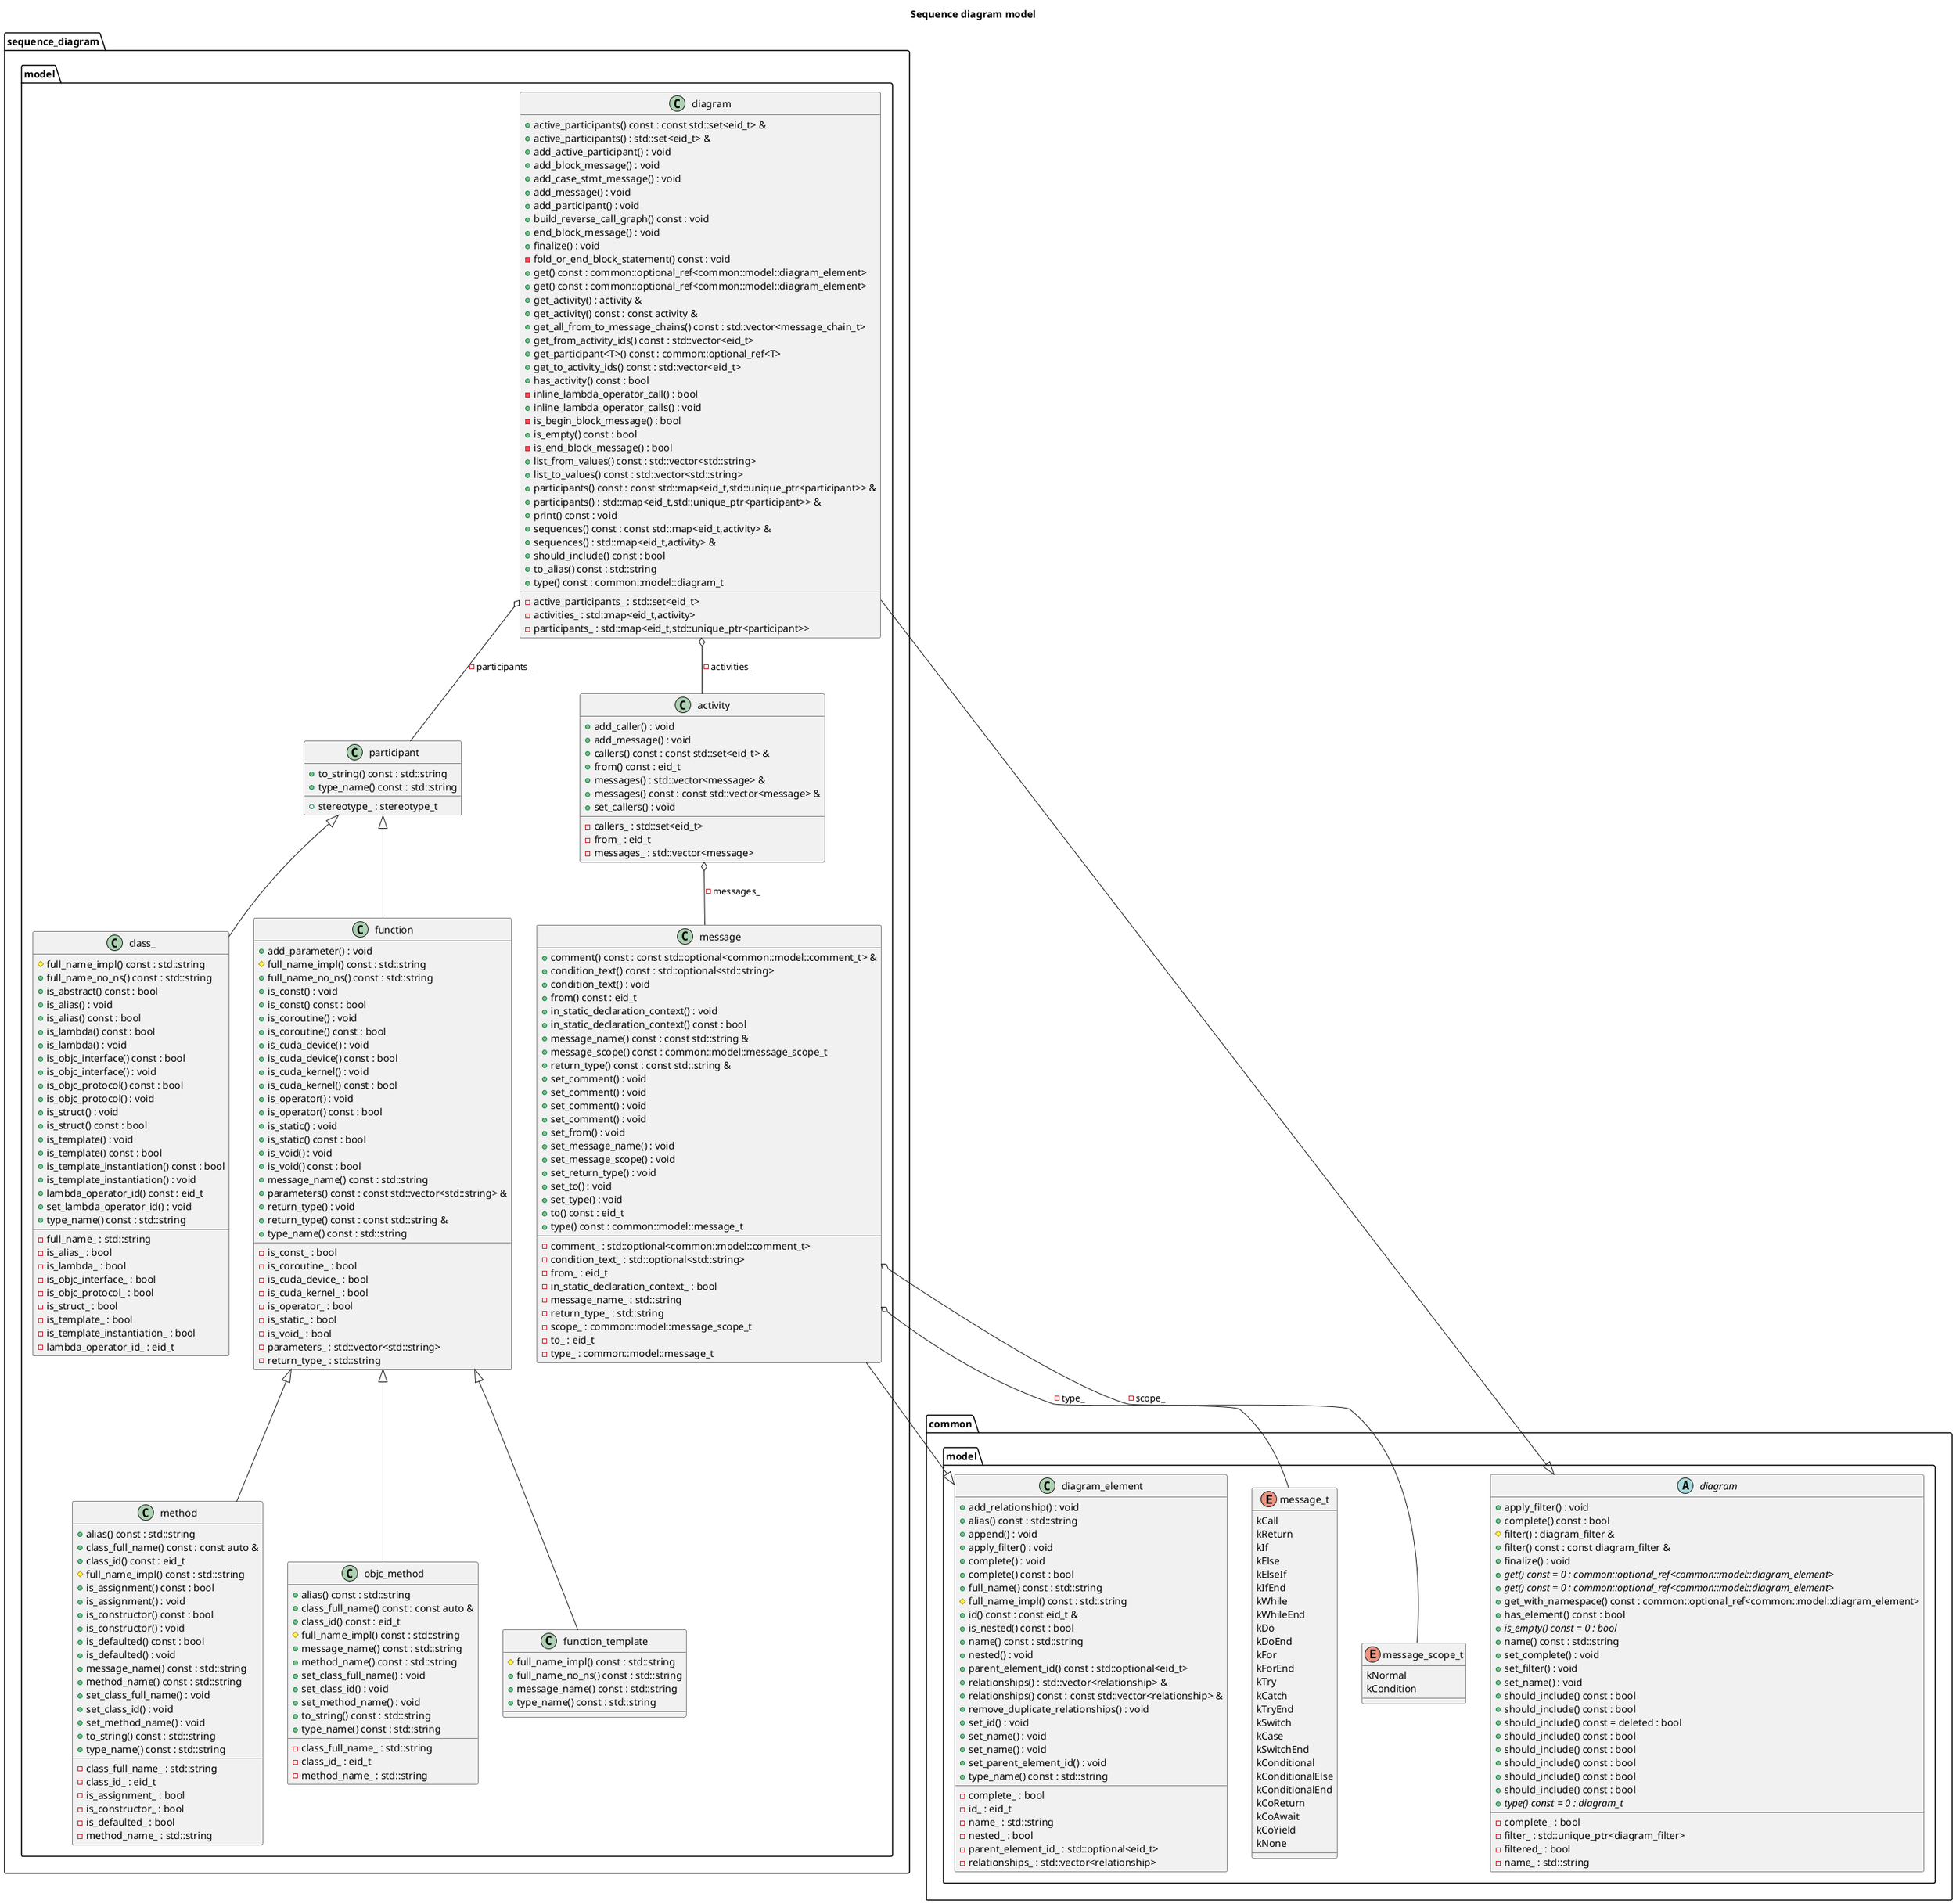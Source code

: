 @startuml
title Sequence diagram model
package [common] as C_0002532840279361781187 {
package [model] as C_0000669774451444102653 {
enum "message_t" as C_0012990663881099729824
enum C_0012990663881099729824 [[enumclanguml_1_1common_1_1model_1_1message__t.html{message_t}]] {
kCall
kReturn
kIf
kElse
kElseIf
kIfEnd
kWhile
kWhileEnd
kDo
kDoEnd
kFor
kForEnd
kTry
kCatch
kTryEnd
kSwitch
kCase
kSwitchEnd
kConditional
kConditionalElse
kConditionalEnd
kCoReturn
kCoAwait
kCoYield
kNone
}
enum "message_scope_t" as C_0001622873702655788086
enum C_0001622873702655788086 [[enumclanguml_1_1common_1_1model_1_1message__scope__t.html{message_scope_t}]] {
kNormal
kCondition
}
class "diagram_element" as C_0008588005715032923314
class C_0008588005715032923314 [[classclanguml_1_1common_1_1model_1_1diagram__element.html{Base class for standalone diagram elements.}]] {
+add_relationship() : void [[[{add_relationship}]]]
+alias() const : std::string [[[{Return elements' diagram alias.}]]]
+append() : void [[[{append}]]]
+apply_filter() : void [[[{apply_filter}]]]
+complete() : void [[[{complete}]]]
+complete() const : bool [[[{complete}]]]
+full_name() const : std::string [[[{Return the elements fully qualified name.}]]]
#full_name_impl() const : std::string [[[{full_name_impl}]]]
+id() const : const eid_t & [[[{Returns diagram element id.}]]]
+is_nested() const : bool [[[{is_nested}]]]
+name() const : std::string [[[{name}]]]
+nested() : void [[[{nested}]]]
+parent_element_id() const : std::optional<eid_t> [[[{parent_element_id}]]]
+relationships() : std::vector<relationship> & [[[{relationships}]]]
+relationships() const : const std::vector<relationship> & [[[{relationships}]]]
+remove_duplicate_relationships() : void [[[{remove_duplicate_relationships}]]]
+set_id() : void [[[{set_id}]]]
+set_name() : void [[[{set_name}]]]
+set_name() : void [[[{set_name}]]]
+set_parent_element_id() : void [[[{set_parent_element_id}]]]
+type_name() const : std::string [[[{type_name}]]]
__
-complete_ : bool [[[{complete_}]]]
-id_ : eid_t [[[{id_}]]]
-name_ : std::string [[[{name_}]]]
-nested_ : bool [[[{nested_}]]]
-parent_element_id_ : std::optional<eid_t> [[[{parent_element_id_}]]]
-relationships_ : std::vector<relationship> [[[{relationships_}]]]
}
abstract "diagram" as C_0001576551882566686996
abstract C_0001576551882566686996 [[classclanguml_1_1common_1_1model_1_1diagram.html{Base class for all diagram models}]] {
+apply_filter() : void [[[{apply_filter}]]]
+complete() const : bool [[[{Whether the diagram is complete.}]]]
#filter() : diagram_filter & [[[{filter}]]]
+filter() const : const diagram_filter & [[[{filter}]]]
+finalize() : void [[[{Once the diagram is complete, run any final processing.}]]]
{abstract} +get() const = 0 : common::optional_ref<common::model::diagram_element> [[[{get}]]]
{abstract} +get() const = 0 : common::optional_ref<common::model::diagram_element> [[[{get}]]]
+get_with_namespace() const : common::optional_ref<common::model::diagram_element> [[[{get_with_namespace}]]]
+has_element() const : bool [[[{has_element}]]]
{abstract} +is_empty() const = 0 : bool [[[{Check whether the diagram is empty}]]]
+name() const : std::string [[[{name}]]]
+set_complete() : void [[[{Set diagram in a complete state.}]]]
+set_filter() : void [[[{set_filter}]]]
+set_name() : void [[[{set_name}]]]
+should_include() const : bool [[[{should_include}]]]
+should_include() const : bool [[[{should_include}]]]
+should_include() const = deleted : bool [[[{should_include}]]]
+should_include() const : bool [[[{should_include}]]]
+should_include() const : bool [[[{should_include}]]]
+should_include() const : bool [[[{should_include}]]]
+should_include() const : bool [[[{should_include}]]]
+should_include() const : bool [[[{should_include}]]]
{abstract} +type() const = 0 : diagram_t [[[{Return type of the diagram.}]]]
__
-complete_ : bool [[[{complete_}]]]
-filter_ : std::unique_ptr<diagram_filter> [[[{filter_}]]]
-filtered_ : bool [[[{filtered_}]]]
-name_ : std::string [[[{name_}]]]
}
}
}
package [sequence_diagram] as C_0012174902727661033893 {
package [model] as C_0017655759046645114118 {
class "participant" as C_0011201726182739961811
class C_0011201726182739961811 [[structclanguml_1_1sequence__diagram_1_1model_1_1participant.html{Base class for various types of sequence diagram participants}]] {
+to_string() const : std::string [[[{Create a string representation of the participant}]]]
+type_name() const : std::string [[[{type_name}]]]
__
+stereotype_ : stereotype_t [[[{stereotype_}]]]
}
class "class_" as C_0007084118972955772881
class C_0007084118972955772881 [[structclanguml_1_1sequence__diagram_1_1model_1_1class__.html{Sequence diagram participant representing a class.}]] {
#full_name_impl() const : std::string [[[{full_name_impl}]]]
+full_name_no_ns() const : std::string [[[{full_name_no_ns}]]]
+is_abstract() const : bool [[[{Check if class is a abstract.}]]]
+is_alias() : void [[[{Set whether the class is an alias}]]]
+is_alias() const : bool [[[{Check if class is a typedef/using alias.}]]]
+is_lambda() const : bool [[[{Check if the class is lambda}]]]
+is_lambda() : void [[[{Set whether the class is a lambda.}]]]
+is_objc_interface() const : bool [[[{is_objc_interface}]]]
+is_objc_interface() : void [[[{is_objc_interface}]]]
+is_objc_protocol() const : bool [[[{is_objc_protocol}]]]
+is_objc_protocol() : void [[[{is_objc_protocol}]]]
+is_struct() : void [[[{Set whether the class is a struct.}]]]
+is_struct() const : bool [[[{Check if class is a struct.}]]]
+is_template() : void [[[{Set whether the class is a template instantiation.}]]]
+is_template() const : bool [[[{Check if class is a template.}]]]
+is_template_instantiation() const : bool [[[{Check if class is a template instantiation.}]]]
+is_template_instantiation() : void [[[{Set whether the class is a template instantiation.}]]]
+lambda_operator_id() const : eid_t [[[{lambda_operator_id}]]]
+set_lambda_operator_id() : void [[[{set_lambda_operator_id}]]]
+type_name() const : std::string [[[{type_name}]]]
__
-full_name_ : std::string [[[{full_name_}]]]
-is_alias_ : bool [[[{is_alias_}]]]
-is_lambda_ : bool [[[{is_lambda_}]]]
-is_objc_interface_ : bool [[[{is_objc_interface_}]]]
-is_objc_protocol_ : bool [[[{is_objc_protocol_}]]]
-is_struct_ : bool [[[{is_struct_}]]]
-is_template_ : bool [[[{is_template_}]]]
-is_template_instantiation_ : bool [[[{is_template_instantiation_}]]]
-lambda_operator_id_ : eid_t [[[{lambda_operator_id_}]]]
}
class "function" as C_0001861107648253454629
class C_0001861107648253454629 [[structclanguml_1_1sequence__diagram_1_1model_1_1function.html{Participant mode representing a free function.}]] {
+add_parameter() : void [[[{Add a function parameter}]]]
#full_name_impl() const : std::string [[[{full_name_impl}]]]
+full_name_no_ns() const : std::string [[[{full_name_no_ns}]]]
+is_const() : void [[[{Set whether the function is const}]]]
+is_const() const : bool [[[{Check if function is const}]]]
+is_coroutine() : void [[[{Set whether the function is a coroutine}]]]
+is_coroutine() const : bool [[[{Check, if a function is a coroutine}]]]
+is_cuda_device() : void [[[{Set whether the method is a CUDA device call}]]]
+is_cuda_device() const : bool [[[{Check, if a functions is a call to CUDA device}]]]
+is_cuda_kernel() : void [[[{Set whether the method is a CUDA kernel call}]]]
+is_cuda_kernel() const : bool [[[{Check, if a functions is a call to CUDA Kernel}]]]
+is_operator() : void [[[{Set whether the method is an operator}]]]
+is_operator() const : bool [[[{Check, if the method is an operator}]]]
+is_static() : void [[[{Set whether the function is static}]]]
+is_static() const : bool [[[{Check, if the function is static}]]]
+is_void() : void [[[{Set whether the function has a return value}]]]
+is_void() const : bool [[[{Check, if the function has no return value}]]]
+message_name() const : std::string [[[{Render function name as message label}]]]
+parameters() const : const std::vector<std::string> & [[[{Get the list of function parameters}]]]
+return_type() : void [[[{Set functions return type}]]]
+return_type() const : const std::string & [[[{Get function return type}]]]
+type_name() const : std::string [[[{type_name}]]]
__
-is_const_ : bool [[[{is_const_}]]]
-is_coroutine_ : bool [[[{is_coroutine_}]]]
-is_cuda_device_ : bool [[[{is_cuda_device_}]]]
-is_cuda_kernel_ : bool [[[{is_cuda_kernel_}]]]
-is_operator_ : bool [[[{is_operator_}]]]
-is_static_ : bool [[[{is_static_}]]]
-is_void_ : bool [[[{is_void_}]]]
-parameters_ : std::vector<std::string> [[[{parameters_}]]]
-return_type_ : std::string [[[{return_type_}]]]
}
class "method" as C_0006541327780382276039
class C_0006541327780382276039 [[structclanguml_1_1sequence__diagram_1_1model_1_1method.html{Participant model representing a method}]] {
+alias() const : std::string [[[{Get the participant PlantUML alias}]]]
+class_full_name() const : const auto & [[[{Get the class full name.}]]]
+class_id() const : eid_t [[[{Get the class id}]]]
#full_name_impl() const : std::string [[[{full_name_impl}]]]
+is_assignment() const : bool [[[{Check, if the method is an assignment operator}]]]
+is_assignment() : void [[[{Set whether the method is an assignment operator}]]]
+is_constructor() const : bool [[[{Check, if the method is a constructor}]]]
+is_constructor() : void [[[{Set whether the method is a constructor}]]]
+is_defaulted() const : bool [[[{Check, if the method is defaulted}]]]
+is_defaulted() : void [[[{Set whether the method is defaulted}]]]
+message_name() const : std::string [[[{message_name}]]]
+method_name() const : std::string [[[{Get method name}]]]
+set_class_full_name() : void [[[{Set full qualified name of the class}]]]
+set_class_id() : void [[[{Set the id of the participant to which this method belongs to.}]]]
+set_method_name() : void [[[{Set method name}]]]
+to_string() const : std::string [[[{Create a string representation of the participant}]]]
+type_name() const : std::string [[[{type_name}]]]
__
-class_full_name_ : std::string [[[{class_full_name_}]]]
-class_id_ : eid_t [[[{class_id_}]]]
-is_assignment_ : bool [[[{is_assignment_}]]]
-is_constructor_ : bool [[[{is_constructor_}]]]
-is_defaulted_ : bool [[[{is_defaulted_}]]]
-method_name_ : std::string [[[{method_name_}]]]
}
class "objc_method" as C_0013742559556936917396
class C_0013742559556936917396 [[structclanguml_1_1sequence__diagram_1_1model_1_1objc__method.html{objc_method}]] {
+alias() const : std::string [[[{Get the participant PlantUML alias}]]]
+class_full_name() const : const auto & [[[{Get the class full name.}]]]
+class_id() const : eid_t [[[{Get the class id}]]]
#full_name_impl() const : std::string [[[{full_name_impl}]]]
+message_name() const : std::string [[[{message_name}]]]
+method_name() const : std::string [[[{Get method name}]]]
+set_class_full_name() : void [[[{Set full qualified name of the class}]]]
+set_class_id() : void [[[{Set the id of the participant to which this method belongs to.}]]]
+set_method_name() : void [[[{Set method name}]]]
+to_string() const : std::string [[[{Create a string representation of the participant}]]]
+type_name() const : std::string [[[{type_name}]]]
__
-class_full_name_ : std::string [[[{class_full_name_}]]]
-class_id_ : eid_t [[[{class_id_}]]]
-method_name_ : std::string [[[{method_name_}]]]
}
class "function_template" as C_0018241535739946484465
class C_0018241535739946484465 [[structclanguml_1_1sequence__diagram_1_1model_1_1function__template.html{Participant model representing a function template.}]] {
#full_name_impl() const : std::string [[[{full_name_impl}]]]
+full_name_no_ns() const : std::string [[[{full_name_no_ns}]]]
+message_name() const : std::string [[[{Render function name as message label}]]]
+type_name() const : std::string [[[{type_name}]]]
__
}
class "message" as C_0017829224549649886549
class C_0017829224549649886549 [[classclanguml_1_1sequence__diagram_1_1model_1_1message.html{Model of a sequence diagram message.}]] {
+comment() const : const std::optional<common::model::comment_t> & [[[{comment}]]]
+condition_text() const : std::optional<std::string> [[[{Get condition text}]]]
+condition_text() : void [[[{Set condition text for block statements (e.g. if( <THIS  TEXT>))}]]]
+from() const : eid_t [[[{Get the id of source of message}]]]
+in_static_declaration_context() : void [[[{in_static_declaration_context}]]]
+in_static_declaration_context() const : bool [[[{in_static_declaration_context}]]]
+message_name() const : const std::string & [[[{Get the message label}]]]
+message_scope() const : common::model::message_scope_t [[[{Get message scope}]]]
+return_type() const : const std::string & [[[{Get the return message type label}]]]
+set_comment() : void [[[{set_comment}]]]
+set_comment() : void [[[{set_comment}]]]
+set_comment() : void [[[{set_comment}]]]
+set_comment() : void [[[{set_comment}]]]
+set_from() : void [[[{Set the id of message source participant}]]]
+set_message_name() : void [[[{Set the message label}]]]
+set_message_scope() : void [[[{Set message scope}]]]
+set_return_type() : void [[[{Set the return message type label}]]]
+set_to() : void [[[{Set the id of the message target}]]]
+set_type() : void [[[{Set message type}]]]
+to() const : eid_t [[[{Get the id of the message target}]]]
+type() const : common::model::message_t [[[{Get message type}]]]
__
-comment_ : std::optional<common::model::comment_t> [[[{comment_}]]]
-condition_text_ : std::optional<std::string> [[[{condition_text_}]]]
-from_ : eid_t [[[{from_}]]]
-in_static_declaration_context_ : bool [[[{in_static_declaration_context_}]]]
-message_name_ : std::string [[[{message_name_}]]]
-return_type_ : std::string [[[{return_type_}]]]
-scope_ : common::model::message_scope_t [[[{scope_}]]]
-to_ : eid_t [[[{to_}]]]
-type_ : common::model::message_t [[[{type_}]]]
}
class "activity" as C_0003680244166321572184
class C_0003680244166321572184 [[classclanguml_1_1sequence__diagram_1_1model_1_1activity.html{Model of a sequence diagram activity}]] {
+add_caller() : void [[[{add_caller}]]]
+add_message() : void [[[{Add a message call to the activity}]]]
+callers() const : const std::set<eid_t> & [[[{callers}]]]
+from() const : eid_t [[[{Get the id of activity parent participant}]]]
+messages() : std::vector<message> & [[[{Get list of messages in the activity}]]]
+messages() const : const std::vector<message> & [[[{Get list of messages in the activity}]]]
+set_callers() : void [[[{set_callers}]]]
__
-callers_ : std::set<eid_t> [[[{callers_}]]]
-from_ : eid_t [[[{from_}]]]
-messages_ : std::vector<message> [[[{messages_}]]]
}
class "diagram" as C_0007392356576284087808
class C_0007392356576284087808 [[classclanguml_1_1sequence__diagram_1_1model_1_1diagram.html{Model of a sequence diagram}]] {
+active_participants() const : const std::set<eid_t> & [[[{Get all active participants in the diagram}]]]
+active_participants() : std::set<eid_t> & [[[{Get all active participants in the diagram}]]]
+add_active_participant() : void [[[{Set participant with `id` as active}]]]
+add_block_message() : void [[[{Add block message to the current activity}]]]
+add_case_stmt_message() : void [[[{Add `switch` block `case` statement}]]]
+add_message() : void [[[{Add message to current activity}]]]
+add_participant() : void [[[{Add sequence diagram participant}]]]
+build_reverse_call_graph() const : void [[[{Build reverse call graph}]]]
+end_block_message() : void [[[{End current block message}]]]
+finalize() : void [[[{Once the diagram is complete, run any final processing.}]]]
-fold_or_end_block_statement() const : void [[[{fold_or_end_block_statement}]]]
+get() const : common::optional_ref<common::model::diagram_element> [[[{Search for element in the diagram by fully qualified name.}]]]
+get() const : common::optional_ref<common::model::diagram_element> [[[{Search for element in the diagram by id.}]]]
+get_activity() : activity & [[[{Get reference to current activity of a participant}]]]
+get_activity() const : const activity & [[[{Get reference to current activity of a participant}]]]
+get_all_from_to_message_chains() const : std::vector<message_chain_t> [[[{Generate a list of message chains matching a from_to constraint}]]]
+get_from_activity_ids() const : std::vector<eid_t> [[[{Get ids of activities matching 'from'}]]]
+get_participant<T>() const : common::optional_ref<T>
+get_to_activity_ids() const : std::vector<eid_t> [[[{Get ids of activities matching 'to'}]]]
+has_activity() const : bool [[[{Check if diagram has activity identified by caller id}]]]
-inline_lambda_operator_call() : bool [[[{inline_lambda_operator_call}]]]
+inline_lambda_operator_calls() : void [[[{inline_lambda_operator_calls}]]]
-is_begin_block_message() : bool [[[{is_begin_block_message}]]]
+is_empty() const : bool [[[{Check whether the diagram is empty}]]]
-is_end_block_message() : bool [[[{is_end_block_message}]]]
+list_from_values() const : std::vector<std::string> [[[{Get list of all possible 'from' values in the model}]]]
+list_to_values() const : std::vector<std::string> [[[{Get list of all possible 'to' values in the model}]]]
+participants() const : const std::map<eid_t,std::unique_ptr<participant>> & [[[{Get map of all participants in the diagram}]]]
+participants() : std::map<eid_t,std::unique_ptr<participant>> & [[[{Get map of all participants in the diagram}]]]
+print() const : void [[[{Debug method for printing entire diagram to console.}]]]
+sequences() const : const std::map<eid_t,activity> & [[[{Get all sequences in the diagram}]]]
+sequences() : std::map<eid_t,activity> & [[[{Get all sequences in the diagram}]]]
+should_include() const : bool [[[{Convenience `should_include` overload for participant}]]]
+to_alias() const : std::string [[[{Convert element full name to PlantUML alias.}]]]
+type() const : common::model::diagram_t [[[{Get the diagram model type - in this case sequence.}]]]
__
-active_participants_ : std::set<eid_t> [[[{active_participants_}]]]
-activities_ : std::map<eid_t,activity> [[[{activities_}]]]
-participants_ : std::map<eid_t,std::unique_ptr<participant>> [[[{participants_}]]]
}
}
}
C_0011201726182739961811 <|-- C_0007084118972955772881
C_0011201726182739961811 <|-- C_0001861107648253454629
C_0001861107648253454629 <|-- C_0006541327780382276039
C_0001861107648253454629 <|-- C_0013742559556936917396
C_0001861107648253454629 <|-- C_0018241535739946484465
C_0017829224549649886549 o-- C_0012990663881099729824 [[{type_}]] : -type_
C_0017829224549649886549 o-- C_0001622873702655788086 [[{scope_}]] : -scope_
C_0008588005715032923314 <|-- C_0017829224549649886549
C_0003680244166321572184 o-- C_0017829224549649886549 [[{messages_}]] : -messages_
C_0007392356576284087808 o-- C_0003680244166321572184 [[{activities_}]] : -activities_
C_0007392356576284087808 o-- C_0011201726182739961811 [[{participants_}]] : -participants_
C_0001576551882566686996 <|-- C_0007392356576284087808

'Generated with clang-uml, version 0.6.1
'LLVM version Ubuntu clang version 19.1.1 (1ubuntu1)
@enduml
